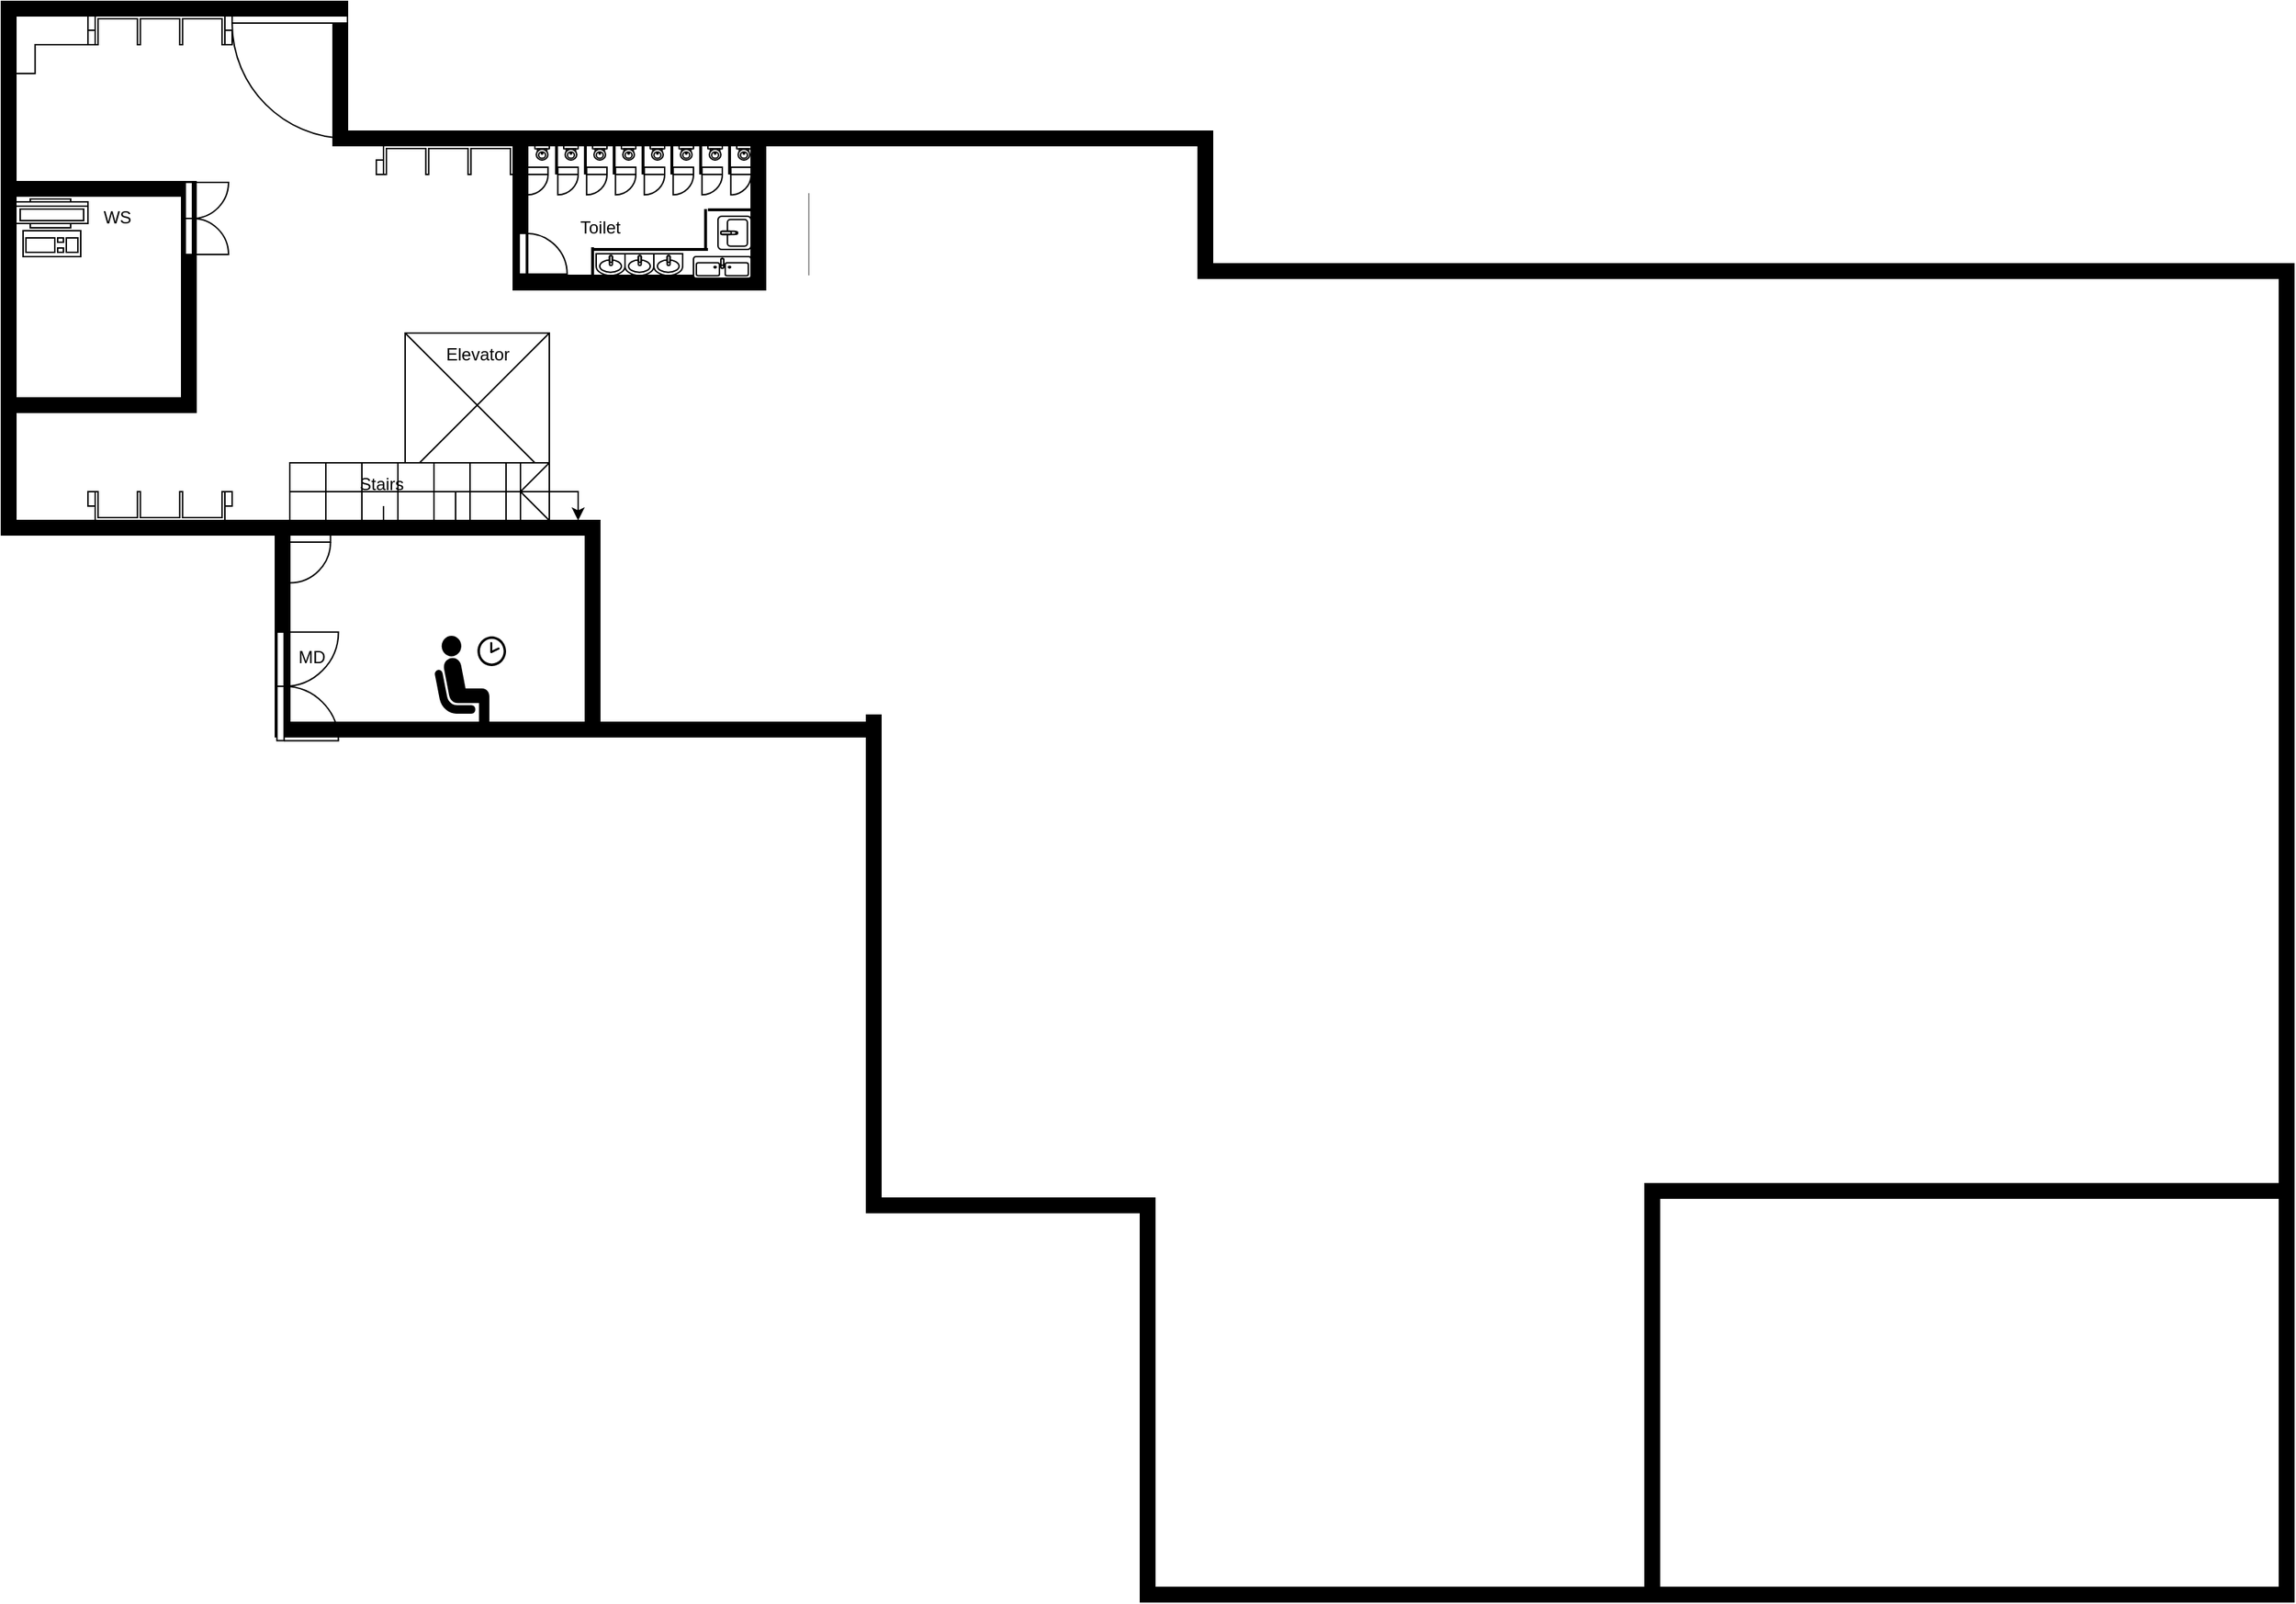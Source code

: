 <mxfile version="20.0.4" type="device"><diagram id="AR2hU19krw7ucWYeooqX" name="Page-1"><mxGraphModel dx="2553" dy="1640" grid="1" gridSize="10" guides="1" tooltips="1" connect="1" arrows="1" fold="1" page="1" pageScale="1" pageWidth="850" pageHeight="1100" math="0" shadow="0"><root><mxCell id="0"/><mxCell id="1" parent="0"/><mxCell id="xdt-THxTWLaIziLCoswO-1" value="" style="verticalLabelPosition=bottom;html=1;verticalAlign=top;align=center;shape=mxgraph.floorplan.wallCorner;fillColor=#000000;direction=north" vertex="1" parent="1"><mxGeometry x="20" y="460" width="190" height="270" as="geometry"/></mxCell><mxCell id="xdt-THxTWLaIziLCoswO-2" value="" style="verticalLabelPosition=bottom;html=1;verticalAlign=top;align=center;shape=mxgraph.floorplan.wallCorner;fillColor=#000000;direction=north" vertex="1" parent="1"><mxGeometry x="210" y="720" width="420" height="150" as="geometry"/></mxCell><mxCell id="xdt-THxTWLaIziLCoswO-4" value="" style="verticalLabelPosition=bottom;html=1;verticalAlign=top;align=center;shape=mxgraph.floorplan.wallU;fillColor=#000000;" vertex="1" parent="1"><mxGeometry x="20" y="360" width="240" height="100" as="geometry"/></mxCell><mxCell id="xdt-THxTWLaIziLCoswO-5" value="" style="verticalLabelPosition=bottom;html=1;verticalAlign=top;align=center;shape=mxgraph.floorplan.wall;fillColor=#000000;" vertex="1" parent="1"><mxGeometry x="260" y="450" width="210" height="10" as="geometry"/></mxCell><mxCell id="xdt-THxTWLaIziLCoswO-6" value="" style="verticalLabelPosition=bottom;html=1;verticalAlign=top;align=center;shape=mxgraph.floorplan.windowGarden;dx=0.25;" vertex="1" parent="1"><mxGeometry x="80" y="370" width="100" height="20" as="geometry"/></mxCell><mxCell id="xdt-THxTWLaIziLCoswO-7" value="" style="verticalLabelPosition=bottom;html=1;verticalAlign=top;align=center;shape=mxgraph.floorplan.windowGarden;dx=0.25;" vertex="1" parent="1"><mxGeometry x="280" y="460" width="100" height="20" as="geometry"/></mxCell><mxCell id="xdt-THxTWLaIziLCoswO-8" value="" style="verticalLabelPosition=bottom;html=1;verticalAlign=top;align=center;shape=mxgraph.floorplan.windowGarden;dx=0.25;rotation=-180;" vertex="1" parent="1"><mxGeometry x="80" y="700" width="100" height="20" as="geometry"/></mxCell><mxCell id="xdt-THxTWLaIziLCoswO-9" value="" style="verticalLabelPosition=bottom;html=1;verticalAlign=top;align=center;shape=mxgraph.floorplan.doorRight;aspect=fixed;" vertex="1" parent="1"><mxGeometry x="180" y="370" width="80" height="85" as="geometry"/></mxCell><mxCell id="xdt-THxTWLaIziLCoswO-10" value="" style="verticalLabelPosition=bottom;html=1;verticalAlign=top;align=center;shape=mxgraph.floorplan.elevator;" vertex="1" parent="1"><mxGeometry x="300" y="590" width="100" height="100" as="geometry"/></mxCell><mxCell id="xdt-THxTWLaIziLCoswO-11" value="" style="verticalLabelPosition=bottom;html=1;verticalAlign=top;align=center;shape=mxgraph.floorplan.stairsRest;" vertex="1" parent="1"><mxGeometry x="220" y="680" width="180" height="40" as="geometry"/></mxCell><mxCell id="xdt-THxTWLaIziLCoswO-12" value="" style="verticalLabelPosition=bottom;html=1;verticalAlign=top;align=center;shape=mxgraph.floorplan.desk_corner_2;" vertex="1" parent="1"><mxGeometry x="30" y="370" width="50" height="40" as="geometry"/></mxCell><mxCell id="xdt-THxTWLaIziLCoswO-13" value="" style="verticalLabelPosition=bottom;html=1;verticalAlign=top;align=center;shape=mxgraph.floorplan.wallU;fillColor=#000000;rotation=90;" vertex="1" parent="1"><mxGeometry x="12.5" y="502.5" width="160" height="125" as="geometry"/></mxCell><mxCell id="xdt-THxTWLaIziLCoswO-14" value="" style="verticalLabelPosition=bottom;html=1;verticalAlign=top;align=center;shape=mxgraph.floorplan.doorDouble;aspect=fixed;rotation=-90;" vertex="1" parent="1"><mxGeometry x="135.78" y="497.22" width="50" height="26.56" as="geometry"/></mxCell><mxCell id="xdt-THxTWLaIziLCoswO-15" value="" style="verticalLabelPosition=bottom;html=1;verticalAlign=top;align=center;shape=mxgraph.floorplan.workstation;" vertex="1" parent="1"><mxGeometry x="30" y="497" width="50" height="40" as="geometry"/></mxCell><mxCell id="xdt-THxTWLaIziLCoswO-16" value="" style="verticalLabelPosition=bottom;html=1;verticalAlign=top;align=center;shape=mxgraph.floorplan.wallU;fillColor=#000000;rotation=-180;" vertex="1" parent="1"><mxGeometry x="375" y="455" width="175" height="105" as="geometry"/></mxCell><mxCell id="xdt-THxTWLaIziLCoswO-17" value="" style="verticalLabelPosition=bottom;html=1;verticalAlign=top;align=center;shape=mxgraph.floorplan.toilet;" vertex="1" parent="1"><mxGeometry x="390" y="460" width="10" height="10" as="geometry"/></mxCell><mxCell id="xdt-THxTWLaIziLCoswO-18" value="" style="verticalLabelPosition=bottom;html=1;verticalAlign=top;align=center;shape=mxgraph.floorplan.doorLeft;aspect=fixed;rotation=-90;" vertex="1" parent="1"><mxGeometry x="380" y="520" width="28.24" height="30" as="geometry"/></mxCell><mxCell id="xdt-THxTWLaIziLCoswO-19" value="" style="verticalLabelPosition=bottom;html=1;verticalAlign=top;align=center;shape=mxgraph.floorplan.doorDouble;aspect=fixed;rotation=-90;" vertex="1" parent="1"><mxGeometry x="193.45" y="815.05" width="75.29" height="40" as="geometry"/></mxCell><mxCell id="xdt-THxTWLaIziLCoswO-20" value="" style="verticalLabelPosition=bottom;html=1;verticalAlign=top;align=center;shape=mxgraph.floorplan.wallCorner;fillColor=#000000;direction=south;" vertex="1" parent="1"><mxGeometry x="470" y="450" width="390" height="100" as="geometry"/></mxCell><mxCell id="xdt-THxTWLaIziLCoswO-21" value="WS" style="text;html=1;align=center;verticalAlign=middle;resizable=0;points=[];autosize=1;strokeColor=none;fillColor=none;" vertex="1" parent="1"><mxGeometry x="80" y="495" width="40" height="30" as="geometry"/></mxCell><mxCell id="xdt-THxTWLaIziLCoswO-22" value="Toilet" style="text;html=1;align=center;verticalAlign=middle;resizable=0;points=[];autosize=1;strokeColor=none;fillColor=none;" vertex="1" parent="1"><mxGeometry x="410" y="502" width="50" height="30" as="geometry"/></mxCell><mxCell id="xdt-THxTWLaIziLCoswO-23" value="Elevator" style="text;html=1;align=center;verticalAlign=middle;resizable=0;points=[];autosize=1;strokeColor=none;fillColor=none;" vertex="1" parent="1"><mxGeometry x="315" y="590" width="70" height="30" as="geometry"/></mxCell><mxCell id="xdt-THxTWLaIziLCoswO-25" value="" style="edgeStyle=orthogonalEdgeStyle;rounded=0;orthogonalLoop=1;jettySize=auto;html=1;" edge="1" parent="1" source="xdt-THxTWLaIziLCoswO-24" target="xdt-THxTWLaIziLCoswO-2"><mxGeometry relative="1" as="geometry"/></mxCell><mxCell id="xdt-THxTWLaIziLCoswO-24" value="Stairs&amp;nbsp;" style="text;html=1;align=center;verticalAlign=middle;resizable=0;points=[];autosize=1;strokeColor=none;fillColor=none;" vertex="1" parent="1"><mxGeometry x="255" y="680" width="60" height="30" as="geometry"/></mxCell><mxCell id="xdt-THxTWLaIziLCoswO-26" value="" style="shape=mxgraph.signs.people.waiting_room_1;html=1;pointerEvents=1;fillColor=#000000;strokeColor=none;verticalLabelPosition=bottom;verticalAlign=top;align=center;direction=east;" vertex="1" parent="1"><mxGeometry x="320" y="800" width="50" height="69" as="geometry"/></mxCell><mxCell id="xdt-THxTWLaIziLCoswO-27" value="" style="verticalLabelPosition=bottom;html=1;verticalAlign=top;align=center;shape=mxgraph.floorplan.wallU;fillColor=#000000;direction=south;" vertex="1" parent="1"><mxGeometry x="220" y="720" width="215" height="150" as="geometry"/></mxCell><mxCell id="xdt-THxTWLaIziLCoswO-28" value="" style="verticalLabelPosition=bottom;html=1;verticalAlign=top;align=center;shape=mxgraph.floorplan.doorLeft;aspect=fixed;" vertex="1" parent="1"><mxGeometry x="220" y="730" width="28.24" height="30" as="geometry"/></mxCell><mxCell id="xdt-THxTWLaIziLCoswO-29" value="MD" style="text;html=1;align=center;verticalAlign=middle;resizable=0;points=[];autosize=1;strokeColor=none;fillColor=none;" vertex="1" parent="1"><mxGeometry x="215" y="800" width="40" height="30" as="geometry"/></mxCell><mxCell id="xdt-THxTWLaIziLCoswO-31" value="" style="endArrow=none;html=1;rounded=0;" edge="1" parent="1" target="xdt-THxTWLaIziLCoswO-20"><mxGeometry width="50" height="50" relative="1" as="geometry"><mxPoint x="550" y="550" as="sourcePoint"/><mxPoint x="600" y="500" as="targetPoint"/></mxGeometry></mxCell><mxCell id="xdt-THxTWLaIziLCoswO-34" value="" style="verticalLabelPosition=bottom;html=1;verticalAlign=top;align=center;shape=mxgraph.floorplan.toilet;" vertex="1" parent="1"><mxGeometry x="410" y="460" width="10" height="10" as="geometry"/></mxCell><mxCell id="xdt-THxTWLaIziLCoswO-35" value="" style="verticalLabelPosition=bottom;html=1;verticalAlign=top;align=center;shape=mxgraph.floorplan.toilet;" vertex="1" parent="1"><mxGeometry x="430" y="460" width="10" height="10" as="geometry"/></mxCell><mxCell id="xdt-THxTWLaIziLCoswO-36" value="" style="verticalLabelPosition=bottom;html=1;verticalAlign=top;align=center;shape=mxgraph.floorplan.toilet;" vertex="1" parent="1"><mxGeometry x="490" y="460" width="10" height="10" as="geometry"/></mxCell><mxCell id="xdt-THxTWLaIziLCoswO-37" value="" style="verticalLabelPosition=bottom;html=1;verticalAlign=top;align=center;shape=mxgraph.floorplan.toilet;" vertex="1" parent="1"><mxGeometry x="510" y="460" width="10" height="10" as="geometry"/></mxCell><mxCell id="xdt-THxTWLaIziLCoswO-39" value="" style="line;strokeWidth=2;direction=south;html=1;labelBackgroundColor=#000033;fillColor=#FFFFFF;" vertex="1" parent="1"><mxGeometry x="400" y="460" width="10" height="20" as="geometry"/></mxCell><mxCell id="xdt-THxTWLaIziLCoswO-40" value="" style="line;strokeWidth=2;direction=south;html=1;labelBackgroundColor=#000033;fillColor=#FFFFFF;" vertex="1" parent="1"><mxGeometry x="420" y="460" width="10" height="20" as="geometry"/></mxCell><mxCell id="xdt-THxTWLaIziLCoswO-41" value="" style="line;strokeWidth=2;direction=south;html=1;labelBackgroundColor=#000033;fillColor=#FFFFFF;" vertex="1" parent="1"><mxGeometry x="460" y="460" width="10" height="20" as="geometry"/></mxCell><mxCell id="xdt-THxTWLaIziLCoswO-42" value="" style="line;strokeWidth=2;direction=south;html=1;labelBackgroundColor=#000033;fillColor=#FFFFFF;" vertex="1" parent="1"><mxGeometry x="500" y="460" width="10" height="20" as="geometry"/></mxCell><mxCell id="xdt-THxTWLaIziLCoswO-43" value="" style="verticalLabelPosition=bottom;html=1;verticalAlign=top;align=center;shape=mxgraph.floorplan.doorLeft;aspect=fixed;labelBackgroundColor=#000033;strokeColor=#000000;fillColor=#FFFFFF;" vertex="1" parent="1"><mxGeometry x="465.88" y="475" width="14.12" height="15" as="geometry"/></mxCell><mxCell id="xdt-THxTWLaIziLCoswO-44" value="" style="line;strokeWidth=2;direction=south;html=1;labelBackgroundColor=#000033;fillColor=#FFFFFF;" vertex="1" parent="1"><mxGeometry x="440" y="460" width="10" height="20" as="geometry"/></mxCell><mxCell id="xdt-THxTWLaIziLCoswO-45" value="" style="verticalLabelPosition=bottom;html=1;verticalAlign=top;align=center;shape=mxgraph.floorplan.toilet;" vertex="1" parent="1"><mxGeometry x="450" y="460" width="10" height="10" as="geometry"/></mxCell><mxCell id="xdt-THxTWLaIziLCoswO-46" value="" style="verticalLabelPosition=bottom;html=1;verticalAlign=top;align=center;shape=mxgraph.floorplan.toilet;" vertex="1" parent="1"><mxGeometry x="470" y="460" width="10" height="10" as="geometry"/></mxCell><mxCell id="xdt-THxTWLaIziLCoswO-47" value="" style="line;strokeWidth=2;direction=south;html=1;labelBackgroundColor=#000033;fillColor=#FFFFFF;" vertex="1" parent="1"><mxGeometry x="480" y="460" width="10" height="20" as="geometry"/></mxCell><mxCell id="xdt-THxTWLaIziLCoswO-48" value="" style="line;strokeWidth=2;direction=south;html=1;labelBackgroundColor=#000033;fillColor=#FFFFFF;" vertex="1" parent="1"><mxGeometry x="520" y="460" width="10" height="20" as="geometry"/></mxCell><mxCell id="xdt-THxTWLaIziLCoswO-49" value="" style="verticalLabelPosition=bottom;html=1;verticalAlign=top;align=center;shape=mxgraph.floorplan.toilet;" vertex="1" parent="1"><mxGeometry x="530" y="460" width="10" height="10" as="geometry"/></mxCell><mxCell id="xdt-THxTWLaIziLCoswO-50" value="" style="verticalLabelPosition=bottom;html=1;verticalAlign=top;align=center;shape=mxgraph.floorplan.doorLeft;aspect=fixed;labelBackgroundColor=#000033;strokeColor=#000000;fillColor=#FFFFFF;" vertex="1" parent="1"><mxGeometry x="485.88" y="475" width="14.12" height="15" as="geometry"/></mxCell><mxCell id="xdt-THxTWLaIziLCoswO-51" value="" style="verticalLabelPosition=bottom;html=1;verticalAlign=top;align=center;shape=mxgraph.floorplan.doorLeft;aspect=fixed;labelBackgroundColor=#000033;strokeColor=#000000;fillColor=#FFFFFF;" vertex="1" parent="1"><mxGeometry x="505.88" y="475" width="14.12" height="15" as="geometry"/></mxCell><mxCell id="xdt-THxTWLaIziLCoswO-52" value="" style="verticalLabelPosition=bottom;html=1;verticalAlign=top;align=center;shape=mxgraph.floorplan.doorLeft;aspect=fixed;labelBackgroundColor=#000033;strokeColor=#000000;fillColor=#FFFFFF;" vertex="1" parent="1"><mxGeometry x="525.88" y="475" width="14.12" height="15" as="geometry"/></mxCell><mxCell id="xdt-THxTWLaIziLCoswO-53" value="" style="verticalLabelPosition=bottom;html=1;verticalAlign=top;align=center;shape=mxgraph.floorplan.doorLeft;aspect=fixed;labelBackgroundColor=#000033;strokeColor=#000000;fillColor=#FFFFFF;" vertex="1" parent="1"><mxGeometry x="445.88" y="475" width="14.12" height="15" as="geometry"/></mxCell><mxCell id="xdt-THxTWLaIziLCoswO-54" value="" style="verticalLabelPosition=bottom;html=1;verticalAlign=top;align=center;shape=mxgraph.floorplan.doorLeft;aspect=fixed;labelBackgroundColor=#000033;strokeColor=#000000;fillColor=#FFFFFF;" vertex="1" parent="1"><mxGeometry x="425.88" y="475" width="14.12" height="15" as="geometry"/></mxCell><mxCell id="xdt-THxTWLaIziLCoswO-55" value="" style="verticalLabelPosition=bottom;html=1;verticalAlign=top;align=center;shape=mxgraph.floorplan.doorLeft;aspect=fixed;labelBackgroundColor=#000033;strokeColor=#000000;fillColor=#FFFFFF;" vertex="1" parent="1"><mxGeometry x="405.88" y="475" width="14.12" height="15" as="geometry"/></mxCell><mxCell id="xdt-THxTWLaIziLCoswO-56" value="" style="verticalLabelPosition=bottom;html=1;verticalAlign=top;align=center;shape=mxgraph.floorplan.doorLeft;aspect=fixed;labelBackgroundColor=#000033;strokeColor=#000000;fillColor=#FFFFFF;" vertex="1" parent="1"><mxGeometry x="385" y="475" width="14.12" height="15" as="geometry"/></mxCell><mxCell id="xdt-THxTWLaIziLCoswO-57" value="" style="verticalLabelPosition=bottom;html=1;verticalAlign=top;align=center;shape=mxgraph.floorplan.sink_double;labelBackgroundColor=#000033;strokeColor=#000000;fillColor=#FFFFFF;" vertex="1" parent="1"><mxGeometry x="500" y="537" width="40" height="15" as="geometry"/></mxCell><mxCell id="xdt-THxTWLaIziLCoswO-58" value="" style="verticalLabelPosition=bottom;html=1;verticalAlign=top;align=center;shape=mxgraph.floorplan.sink_1;labelBackgroundColor=#000033;strokeColor=#000000;fillColor=#FFFFFF;" vertex="1" parent="1"><mxGeometry x="472.5" y="535" width="20" height="15" as="geometry"/></mxCell><mxCell id="xdt-THxTWLaIziLCoswO-59" value="" style="verticalLabelPosition=bottom;html=1;verticalAlign=top;align=center;shape=mxgraph.floorplan.sink_1;labelBackgroundColor=#000033;strokeColor=#000000;fillColor=#FFFFFF;" vertex="1" parent="1"><mxGeometry x="452.5" y="535" width="20" height="15" as="geometry"/></mxCell><mxCell id="xdt-THxTWLaIziLCoswO-60" value="" style="verticalLabelPosition=bottom;html=1;verticalAlign=top;align=center;shape=mxgraph.floorplan.sink_1;labelBackgroundColor=#000033;strokeColor=#000000;fillColor=#FFFFFF;" vertex="1" parent="1"><mxGeometry x="432.5" y="535" width="20" height="15" as="geometry"/></mxCell><mxCell id="xdt-THxTWLaIziLCoswO-61" value="" style="verticalLabelPosition=bottom;html=1;verticalAlign=top;align=center;shape=mxgraph.floorplan.sink_2;labelBackgroundColor=#000033;strokeColor=#000000;fillColor=#FFFFFF;direction=north;" vertex="1" parent="1"><mxGeometry x="517" y="509" width="23" height="23" as="geometry"/></mxCell><mxCell id="xdt-THxTWLaIziLCoswO-63" value="" style="line;strokeWidth=2;html=1;labelBackgroundColor=#000033;fillColor=#FFFFFF;" vertex="1" parent="1"><mxGeometry x="430" y="527" width="80" height="10" as="geometry"/></mxCell><mxCell id="xdt-THxTWLaIziLCoswO-64" value="" style="verticalLabelPosition=bottom;shadow=0;dashed=0;align=center;html=1;verticalAlign=top;strokeWidth=1;shape=mxgraph.mockup.markup.line;strokeColor=#999999;direction=north;labelBackgroundColor=#000033;fillColor=#FFFFFF;" vertex="1" parent="1"><mxGeometry x="570" y="493" width="20" height="57" as="geometry"/></mxCell><mxCell id="xdt-THxTWLaIziLCoswO-66" value="" style="line;strokeWidth=2;html=1;labelBackgroundColor=#000033;fillColor=#FFFFFF;direction=south;" vertex="1" parent="1"><mxGeometry x="505.88" y="504" width="5" height="28" as="geometry"/></mxCell><mxCell id="xdt-THxTWLaIziLCoswO-67" value="" style="line;strokeWidth=2;html=1;labelBackgroundColor=#000033;fillColor=#FFFFFF;direction=west;" vertex="1" parent="1"><mxGeometry x="510" y="502" width="31.25" height="5" as="geometry"/></mxCell><mxCell id="xdt-THxTWLaIziLCoswO-68" value="" style="line;strokeWidth=2;html=1;labelBackgroundColor=#000033;fillColor=#FFFFFF;direction=south;" vertex="1" parent="1"><mxGeometry x="427.5" y="530.5" width="5" height="28" as="geometry"/></mxCell><mxCell id="xdt-THxTWLaIziLCoswO-70" value="" style="verticalLabelPosition=bottom;html=1;verticalAlign=top;align=center;shape=mxgraph.floorplan.wall;fillColor=#000000;labelBackgroundColor=#000033;strokeColor=#000000;" vertex="1" parent="1"><mxGeometry x="850" y="542" width="380" height="10" as="geometry"/></mxCell><mxCell id="xdt-THxTWLaIziLCoswO-71" value="" style="verticalLabelPosition=bottom;html=1;verticalAlign=top;align=center;shape=mxgraph.floorplan.wallU;fillColor=#000000;labelBackgroundColor=#000033;strokeColor=#000000;direction=south;" vertex="1" parent="1"><mxGeometry x="1230" y="542" width="380" height="648" as="geometry"/></mxCell><mxCell id="xdt-THxTWLaIziLCoswO-72" value="" style="verticalLabelPosition=bottom;html=1;verticalAlign=top;align=center;shape=mxgraph.floorplan.wallCorner;fillColor=#000000;direction=north;labelBackgroundColor=#000033;strokeColor=#000000;" vertex="1" parent="1"><mxGeometry x="620" y="855" width="190" height="345" as="geometry"/></mxCell><mxCell id="xdt-THxTWLaIziLCoswO-73" value="" style="verticalLabelPosition=bottom;html=1;verticalAlign=top;align=center;shape=mxgraph.floorplan.wallU;fillColor=#000000;labelBackgroundColor=#000033;strokeColor=#000000;direction=west;" vertex="1" parent="1"><mxGeometry x="810" y="1190" width="360" height="280" as="geometry"/></mxCell><mxCell id="xdt-THxTWLaIziLCoswO-74" value="" style="verticalLabelPosition=bottom;html=1;verticalAlign=top;align=center;shape=mxgraph.floorplan.wallU;fillColor=#000000;labelBackgroundColor=#000033;strokeColor=#000000;direction=south;" vertex="1" parent="1"><mxGeometry x="1160" y="1180" width="450" height="290" as="geometry"/></mxCell></root></mxGraphModel></diagram></mxfile>